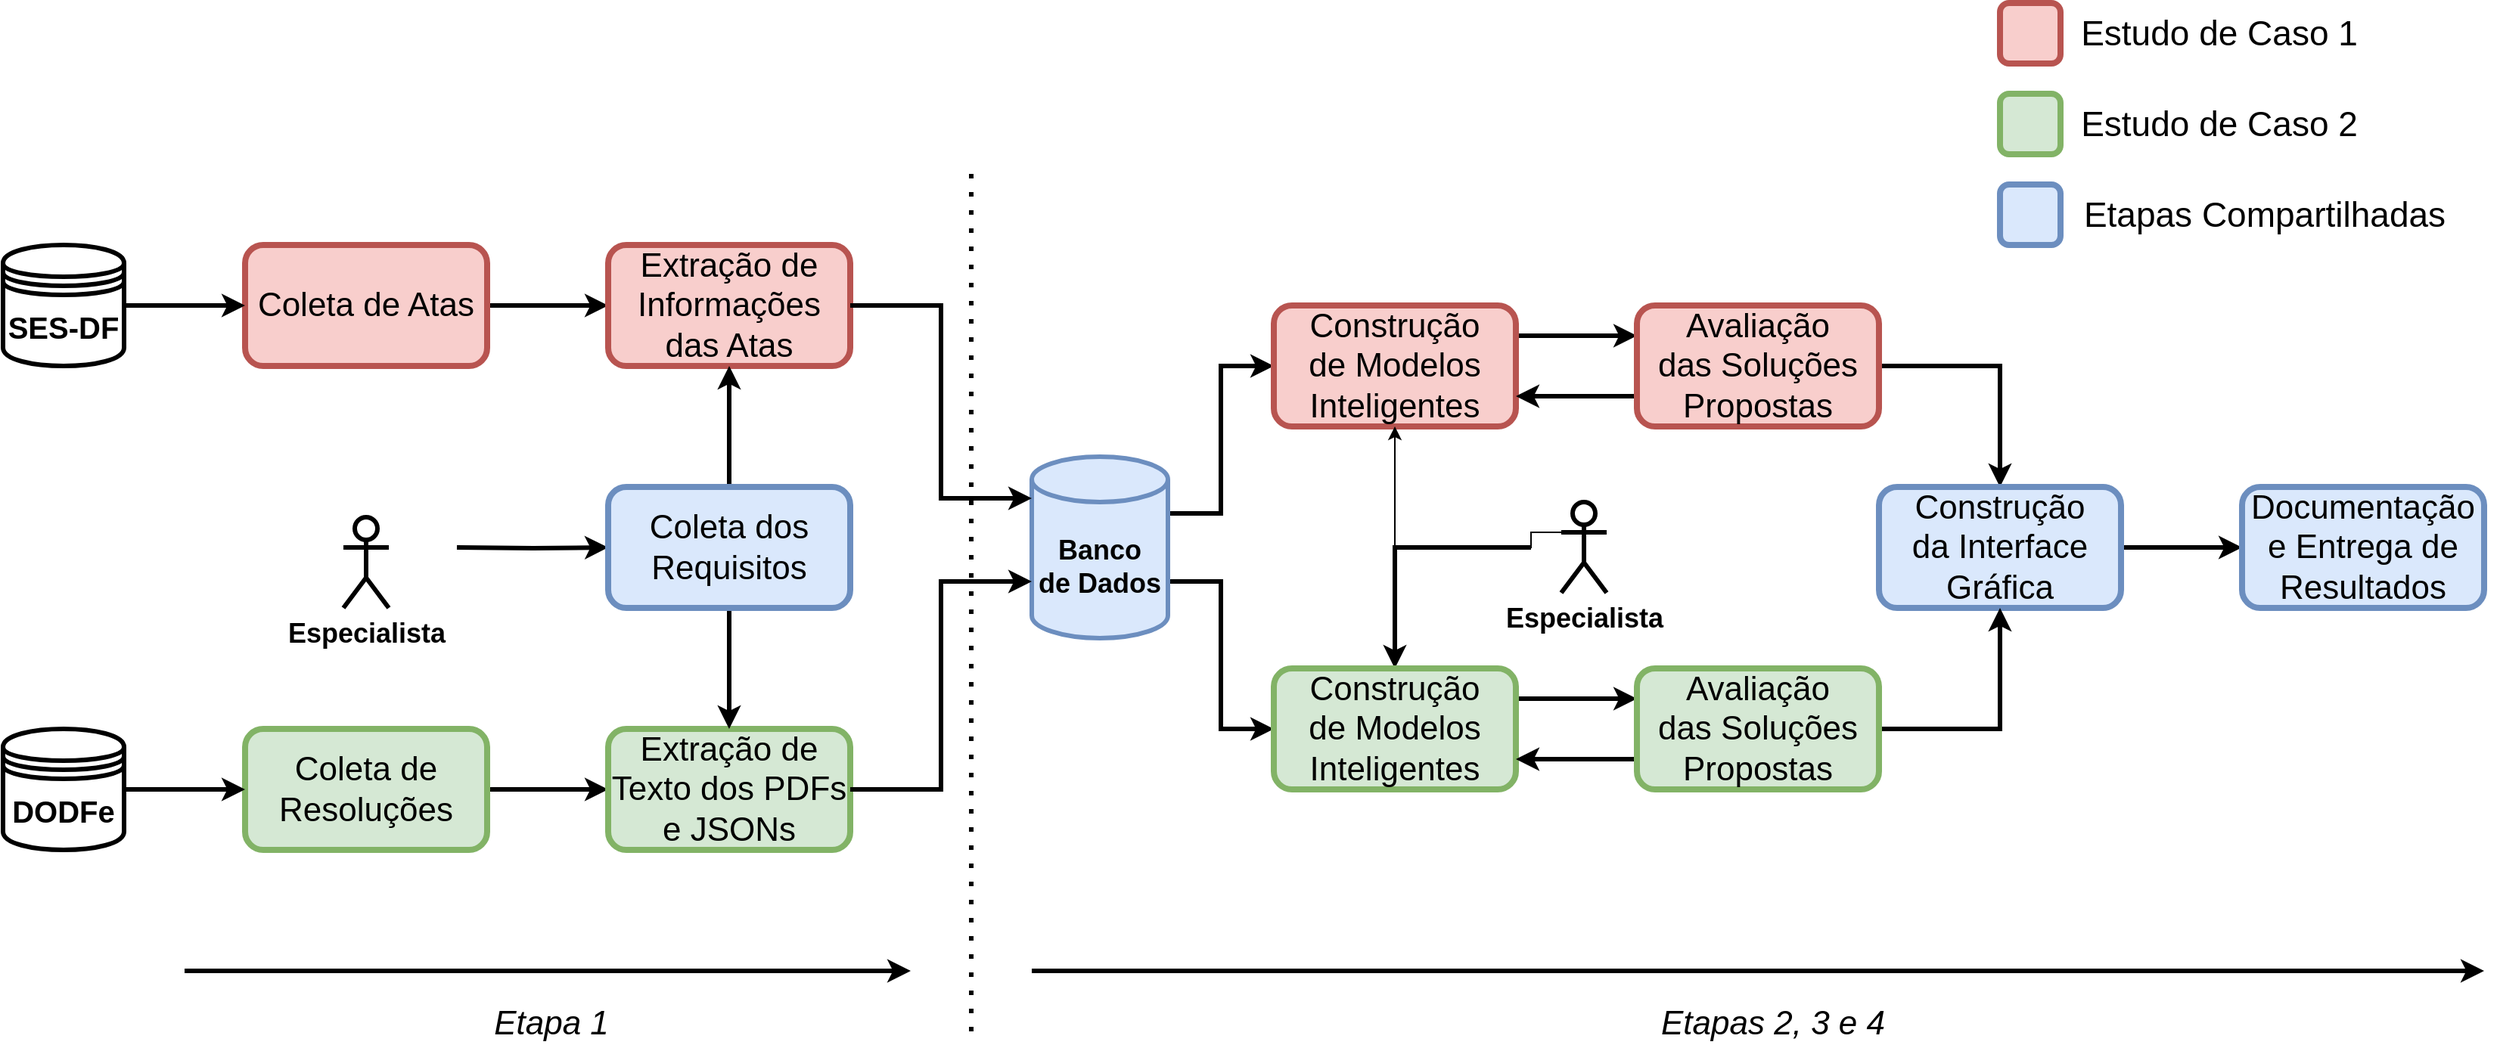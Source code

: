 <mxfile version="24.7.7">
  <diagram name="Page-1" id="l7CyhxpI5VRQu8naBMbO">
    <mxGraphModel dx="1362" dy="1893" grid="1" gridSize="10" guides="1" tooltips="1" connect="1" arrows="1" fold="1" page="1" pageScale="1" pageWidth="850" pageHeight="1100" math="0" shadow="0">
      <root>
        <mxCell id="0" />
        <mxCell id="1" parent="0" />
        <mxCell id="gDCcF5d6qkvEwwHPVIK9-13" style="edgeStyle=orthogonalEdgeStyle;rounded=0;orthogonalLoop=1;jettySize=auto;html=1;exitX=1;exitY=0.5;exitDx=0;exitDy=0;entryX=0;entryY=0.5;entryDx=0;entryDy=0;strokeWidth=3;" edge="1" parent="1" source="gDCcF5d6qkvEwwHPVIK9-1" target="gDCcF5d6qkvEwwHPVIK9-12">
          <mxGeometry relative="1" as="geometry" />
        </mxCell>
        <mxCell id="gDCcF5d6qkvEwwHPVIK9-1" value="Coleta de Atas" style="rounded=1;whiteSpace=wrap;html=1;fontSize=22;strokeWidth=4;fillColor=#f8cecc;strokeColor=#b85450;" vertex="1" parent="1">
          <mxGeometry x="200" y="80" width="160" height="80" as="geometry" />
        </mxCell>
        <mxCell id="gDCcF5d6qkvEwwHPVIK9-23" style="edgeStyle=orthogonalEdgeStyle;rounded=0;orthogonalLoop=1;jettySize=auto;html=1;exitX=1;exitY=0.5;exitDx=0;exitDy=0;entryX=0;entryY=0.5;entryDx=0;entryDy=0;strokeWidth=3;" edge="1" parent="1" source="gDCcF5d6qkvEwwHPVIK9-2" target="gDCcF5d6qkvEwwHPVIK9-14">
          <mxGeometry relative="1" as="geometry" />
        </mxCell>
        <mxCell id="gDCcF5d6qkvEwwHPVIK9-2" value="Coleta de Resoluções" style="rounded=1;whiteSpace=wrap;html=1;fontSize=22;strokeWidth=4;fillColor=#d5e8d4;strokeColor=#82b366;" vertex="1" parent="1">
          <mxGeometry x="200" y="400" width="160" height="80" as="geometry" />
        </mxCell>
        <mxCell id="gDCcF5d6qkvEwwHPVIK9-6" style="edgeStyle=orthogonalEdgeStyle;rounded=0;orthogonalLoop=1;jettySize=auto;html=1;entryX=0;entryY=0.5;entryDx=0;entryDy=0;strokeWidth=3;" edge="1" parent="1" source="gDCcF5d6qkvEwwHPVIK9-3" target="gDCcF5d6qkvEwwHPVIK9-2">
          <mxGeometry relative="1" as="geometry" />
        </mxCell>
        <mxCell id="gDCcF5d6qkvEwwHPVIK9-3" value="&lt;font style=&quot;font-size: 20px;&quot;&gt;&lt;b&gt;DODFe&lt;/b&gt;&lt;/font&gt;" style="shape=datastore;whiteSpace=wrap;html=1;strokeWidth=3;" vertex="1" parent="1">
          <mxGeometry x="40" y="400" width="80" height="80" as="geometry" />
        </mxCell>
        <mxCell id="gDCcF5d6qkvEwwHPVIK9-5" style="edgeStyle=orthogonalEdgeStyle;rounded=0;orthogonalLoop=1;jettySize=auto;html=1;exitX=1;exitY=0.5;exitDx=0;exitDy=0;entryX=0;entryY=0.5;entryDx=0;entryDy=0;strokeWidth=3;" edge="1" parent="1" source="gDCcF5d6qkvEwwHPVIK9-4" target="gDCcF5d6qkvEwwHPVIK9-1">
          <mxGeometry relative="1" as="geometry" />
        </mxCell>
        <mxCell id="gDCcF5d6qkvEwwHPVIK9-4" value="&lt;font style=&quot;font-size: 20px;&quot;&gt;&lt;b&gt;SES-DF&lt;/b&gt;&lt;/font&gt;" style="shape=datastore;whiteSpace=wrap;html=1;strokeWidth=3;" vertex="1" parent="1">
          <mxGeometry x="40" y="80" width="80" height="80" as="geometry" />
        </mxCell>
        <mxCell id="gDCcF5d6qkvEwwHPVIK9-12" value="Extração de Informações das Atas" style="rounded=1;whiteSpace=wrap;html=1;fontSize=22;strokeWidth=4;fillColor=#f8cecc;strokeColor=#b85450;" vertex="1" parent="1">
          <mxGeometry x="440" y="80" width="160" height="80" as="geometry" />
        </mxCell>
        <mxCell id="gDCcF5d6qkvEwwHPVIK9-14" value="Extração de&lt;div style=&quot;font-size: 22px;&quot;&gt;Texto dos PDFs&lt;/div&gt;&lt;div style=&quot;font-size: 22px;&quot;&gt;e JSONs&lt;/div&gt;" style="rounded=1;whiteSpace=wrap;html=1;fontSize=22;strokeWidth=4;fillColor=#d5e8d4;strokeColor=#82b366;" vertex="1" parent="1">
          <mxGeometry x="440.0" y="400" width="160" height="80" as="geometry" />
        </mxCell>
        <mxCell id="gDCcF5d6qkvEwwHPVIK9-21" style="edgeStyle=orthogonalEdgeStyle;rounded=0;orthogonalLoop=1;jettySize=auto;html=1;strokeWidth=3;" edge="1" parent="1" target="gDCcF5d6qkvEwwHPVIK9-19">
          <mxGeometry relative="1" as="geometry">
            <mxPoint x="340" y="280" as="sourcePoint" />
          </mxGeometry>
        </mxCell>
        <mxCell id="gDCcF5d6qkvEwwHPVIK9-18" value="Especialista" style="shape=umlActor;verticalLabelPosition=bottom;verticalAlign=top;html=1;outlineConnect=0;strokeWidth=3;fontSize=18;fontStyle=1" vertex="1" parent="1">
          <mxGeometry x="265" y="260" width="30" height="60" as="geometry" />
        </mxCell>
        <mxCell id="gDCcF5d6qkvEwwHPVIK9-26" style="edgeStyle=orthogonalEdgeStyle;rounded=0;orthogonalLoop=1;jettySize=auto;html=1;strokeWidth=3;" edge="1" parent="1" source="gDCcF5d6qkvEwwHPVIK9-19" target="gDCcF5d6qkvEwwHPVIK9-12">
          <mxGeometry relative="1" as="geometry">
            <mxPoint x="510" y="20" as="targetPoint" />
          </mxGeometry>
        </mxCell>
        <mxCell id="gDCcF5d6qkvEwwHPVIK9-32" style="edgeStyle=orthogonalEdgeStyle;rounded=0;orthogonalLoop=1;jettySize=auto;html=1;exitX=0.5;exitY=1;exitDx=0;exitDy=0;entryX=0.5;entryY=0;entryDx=0;entryDy=0;strokeWidth=3;" edge="1" parent="1" source="gDCcF5d6qkvEwwHPVIK9-19" target="gDCcF5d6qkvEwwHPVIK9-14">
          <mxGeometry relative="1" as="geometry" />
        </mxCell>
        <mxCell id="gDCcF5d6qkvEwwHPVIK9-19" value="Coleta dos&lt;div style=&quot;font-size: 22px;&quot;&gt;Requisitos&lt;/div&gt;" style="rounded=1;whiteSpace=wrap;html=1;fontSize=22;strokeWidth=4;fillColor=#dae8fc;strokeColor=#6c8ebf;" vertex="1" parent="1">
          <mxGeometry x="440.0" y="240" width="160" height="80" as="geometry" />
        </mxCell>
        <mxCell id="gDCcF5d6qkvEwwHPVIK9-37" style="edgeStyle=orthogonalEdgeStyle;rounded=0;orthogonalLoop=1;jettySize=auto;html=1;exitX=1;exitY=0;exitDx=0;exitDy=37.5;exitPerimeter=0;strokeWidth=3;entryX=0;entryY=0.5;entryDx=0;entryDy=0;" edge="1" parent="1" source="gDCcF5d6qkvEwwHPVIK9-25" target="gDCcF5d6qkvEwwHPVIK9-34">
          <mxGeometry relative="1" as="geometry" />
        </mxCell>
        <mxCell id="gDCcF5d6qkvEwwHPVIK9-68" style="edgeStyle=orthogonalEdgeStyle;rounded=0;orthogonalLoop=1;jettySize=auto;html=1;exitX=1;exitY=0;exitDx=0;exitDy=82.5;exitPerimeter=0;entryX=0;entryY=0.5;entryDx=0;entryDy=0;strokeWidth=3;" edge="1" parent="1" source="gDCcF5d6qkvEwwHPVIK9-25" target="gDCcF5d6qkvEwwHPVIK9-55">
          <mxGeometry relative="1" as="geometry" />
        </mxCell>
        <mxCell id="gDCcF5d6qkvEwwHPVIK9-25" value="Banco&lt;div style=&quot;font-size: 18px;&quot;&gt;de Dados&lt;/div&gt;" style="shape=cylinder3;whiteSpace=wrap;html=1;boundedLbl=1;backgroundOutline=1;size=15;fontSize=18;fontStyle=1;strokeWidth=3;fillColor=#dae8fc;strokeColor=#6c8ebf;" vertex="1" parent="1">
          <mxGeometry x="720" y="220" width="90" height="120" as="geometry" />
        </mxCell>
        <mxCell id="gDCcF5d6qkvEwwHPVIK9-27" style="edgeStyle=orthogonalEdgeStyle;rounded=0;orthogonalLoop=1;jettySize=auto;html=1;entryX=0;entryY=0;entryDx=0;entryDy=27.5;entryPerimeter=0;strokeWidth=3;" edge="1" parent="1" source="gDCcF5d6qkvEwwHPVIK9-12" target="gDCcF5d6qkvEwwHPVIK9-25">
          <mxGeometry relative="1" as="geometry" />
        </mxCell>
        <mxCell id="gDCcF5d6qkvEwwHPVIK9-28" style="edgeStyle=orthogonalEdgeStyle;rounded=0;orthogonalLoop=1;jettySize=auto;html=1;entryX=0;entryY=0;entryDx=0;entryDy=82.5;entryPerimeter=0;strokeWidth=3;" edge="1" parent="1" source="gDCcF5d6qkvEwwHPVIK9-14" target="gDCcF5d6qkvEwwHPVIK9-25">
          <mxGeometry relative="1" as="geometry" />
        </mxCell>
        <mxCell id="gDCcF5d6qkvEwwHPVIK9-38" style="edgeStyle=orthogonalEdgeStyle;rounded=0;orthogonalLoop=1;jettySize=auto;html=1;strokeWidth=3;fillColor=#f8cecc;strokeColor=#000000;entryX=0;entryY=0.25;entryDx=0;entryDy=0;exitX=1;exitY=0.25;exitDx=0;exitDy=0;" edge="1" parent="1" source="gDCcF5d6qkvEwwHPVIK9-34" target="gDCcF5d6qkvEwwHPVIK9-39">
          <mxGeometry relative="1" as="geometry">
            <mxPoint x="1120" y="120" as="targetPoint" />
          </mxGeometry>
        </mxCell>
        <mxCell id="gDCcF5d6qkvEwwHPVIK9-34" value="Construção&lt;div&gt;de Modelos Inteligentes&lt;/div&gt;" style="rounded=1;whiteSpace=wrap;html=1;fontSize=22;strokeWidth=4;fillColor=#f8cecc;strokeColor=#b85450;" vertex="1" parent="1">
          <mxGeometry x="880" y="120" width="160" height="80" as="geometry" />
        </mxCell>
        <mxCell id="gDCcF5d6qkvEwwHPVIK9-66" style="edgeStyle=orthogonalEdgeStyle;rounded=0;orthogonalLoop=1;jettySize=auto;html=1;strokeWidth=3;" edge="1" parent="1" source="gDCcF5d6qkvEwwHPVIK9-39" target="gDCcF5d6qkvEwwHPVIK9-57">
          <mxGeometry relative="1" as="geometry">
            <Array as="points">
              <mxPoint x="1360" y="160" />
            </Array>
          </mxGeometry>
        </mxCell>
        <mxCell id="gDCcF5d6qkvEwwHPVIK9-77" style="edgeStyle=orthogonalEdgeStyle;rounded=0;orthogonalLoop=1;jettySize=auto;html=1;exitX=0;exitY=0.75;exitDx=0;exitDy=0;entryX=1;entryY=0.75;entryDx=0;entryDy=0;strokeWidth=3;" edge="1" parent="1" source="gDCcF5d6qkvEwwHPVIK9-39" target="gDCcF5d6qkvEwwHPVIK9-34">
          <mxGeometry relative="1" as="geometry" />
        </mxCell>
        <mxCell id="gDCcF5d6qkvEwwHPVIK9-39" value="Avaliação&lt;div&gt;das Soluções&lt;/div&gt;&lt;div&gt;Propostas&lt;/div&gt;" style="rounded=1;whiteSpace=wrap;html=1;fontSize=22;strokeWidth=4;fillColor=#f8cecc;strokeColor=#b85450;" vertex="1" parent="1">
          <mxGeometry x="1120" y="120" width="160" height="80" as="geometry" />
        </mxCell>
        <mxCell id="gDCcF5d6qkvEwwHPVIK9-46" value="" style="endArrow=classic;html=1;rounded=0;strokeWidth=3;" edge="1" parent="1">
          <mxGeometry width="50" height="50" relative="1" as="geometry">
            <mxPoint x="160" y="560" as="sourcePoint" />
            <mxPoint x="640" y="560" as="targetPoint" />
          </mxGeometry>
        </mxCell>
        <mxCell id="gDCcF5d6qkvEwwHPVIK9-47" value="Etapa 1" style="text;html=1;align=center;verticalAlign=middle;whiteSpace=wrap;rounded=0;fontSize=22;fontStyle=2" vertex="1" parent="1">
          <mxGeometry x="350" y="580" width="105" height="30" as="geometry" />
        </mxCell>
        <mxCell id="gDCcF5d6qkvEwwHPVIK9-48" value="" style="rounded=1;whiteSpace=wrap;html=1;fontSize=22;strokeWidth=4;fillColor=#f8cecc;strokeColor=#b85450;" vertex="1" parent="1">
          <mxGeometry x="1360" y="-80" width="40" height="40" as="geometry" />
        </mxCell>
        <mxCell id="gDCcF5d6qkvEwwHPVIK9-49" value="Estudo de Caso 1" style="text;html=1;align=center;verticalAlign=middle;whiteSpace=wrap;rounded=0;fontSize=23;" vertex="1" parent="1">
          <mxGeometry x="1400" y="-75" width="210" height="30" as="geometry" />
        </mxCell>
        <mxCell id="gDCcF5d6qkvEwwHPVIK9-50" value="" style="rounded=1;whiteSpace=wrap;html=1;fontSize=22;strokeWidth=4;fillColor=#d5e8d4;strokeColor=#82b366;" vertex="1" parent="1">
          <mxGeometry x="1360" y="-20" width="40" height="40" as="geometry" />
        </mxCell>
        <mxCell id="gDCcF5d6qkvEwwHPVIK9-51" value="Estudo de Caso 2" style="text;html=1;align=center;verticalAlign=middle;whiteSpace=wrap;rounded=0;fontSize=23;" vertex="1" parent="1">
          <mxGeometry x="1400" y="-15" width="210" height="30" as="geometry" />
        </mxCell>
        <mxCell id="gDCcF5d6qkvEwwHPVIK9-52" value="" style="endArrow=none;dashed=1;html=1;dashPattern=1 3;strokeWidth=3;rounded=0;" edge="1" parent="1">
          <mxGeometry width="50" height="50" relative="1" as="geometry">
            <mxPoint x="680" y="600" as="sourcePoint" />
            <mxPoint x="680" y="30" as="targetPoint" />
          </mxGeometry>
        </mxCell>
        <mxCell id="gDCcF5d6qkvEwwHPVIK9-72" style="edgeStyle=orthogonalEdgeStyle;rounded=0;orthogonalLoop=1;jettySize=auto;html=1;strokeWidth=3;" edge="1" parent="1" target="gDCcF5d6qkvEwwHPVIK9-55">
          <mxGeometry relative="1" as="geometry">
            <mxPoint x="1050" y="280" as="sourcePoint" />
            <Array as="points">
              <mxPoint x="1050" y="280" />
              <mxPoint x="960" y="280" />
            </Array>
          </mxGeometry>
        </mxCell>
        <mxCell id="gDCcF5d6qkvEwwHPVIK9-80" style="edgeStyle=orthogonalEdgeStyle;rounded=0;orthogonalLoop=1;jettySize=auto;html=1;exitX=0;exitY=0.333;exitDx=0;exitDy=0;exitPerimeter=0;entryX=0.5;entryY=1;entryDx=0;entryDy=0;" edge="1" parent="1" source="gDCcF5d6qkvEwwHPVIK9-53" target="gDCcF5d6qkvEwwHPVIK9-34">
          <mxGeometry relative="1" as="geometry">
            <Array as="points">
              <mxPoint x="1050" y="270" />
              <mxPoint x="1050" y="280" />
              <mxPoint x="960" y="280" />
            </Array>
          </mxGeometry>
        </mxCell>
        <mxCell id="gDCcF5d6qkvEwwHPVIK9-53" value="Especialista" style="shape=umlActor;verticalLabelPosition=bottom;verticalAlign=top;html=1;outlineConnect=0;strokeWidth=3;fontSize=18;fontStyle=1" vertex="1" parent="1">
          <mxGeometry x="1070" y="250" width="30" height="60" as="geometry" />
        </mxCell>
        <mxCell id="gDCcF5d6qkvEwwHPVIK9-67" style="edgeStyle=orthogonalEdgeStyle;rounded=0;orthogonalLoop=1;jettySize=auto;html=1;exitX=1;exitY=0.25;exitDx=0;exitDy=0;entryX=0;entryY=0.25;entryDx=0;entryDy=0;strokeWidth=3;" edge="1" parent="1" source="gDCcF5d6qkvEwwHPVIK9-55" target="gDCcF5d6qkvEwwHPVIK9-59">
          <mxGeometry relative="1" as="geometry" />
        </mxCell>
        <mxCell id="gDCcF5d6qkvEwwHPVIK9-55" value="Construção&lt;div&gt;de Modelos Inteligentes&lt;/div&gt;" style="rounded=1;whiteSpace=wrap;html=1;fontSize=22;strokeWidth=4;fillColor=#d5e8d4;strokeColor=#82b366;" vertex="1" parent="1">
          <mxGeometry x="880" y="360" width="160" height="80" as="geometry" />
        </mxCell>
        <mxCell id="gDCcF5d6qkvEwwHPVIK9-70" style="edgeStyle=orthogonalEdgeStyle;rounded=0;orthogonalLoop=1;jettySize=auto;html=1;exitX=1;exitY=0.5;exitDx=0;exitDy=0;entryX=0;entryY=0.5;entryDx=0;entryDy=0;strokeWidth=3;" edge="1" parent="1" source="gDCcF5d6qkvEwwHPVIK9-57" target="gDCcF5d6qkvEwwHPVIK9-60">
          <mxGeometry relative="1" as="geometry" />
        </mxCell>
        <mxCell id="gDCcF5d6qkvEwwHPVIK9-57" value="Construção&lt;div&gt;da Interface Gráfica&lt;/div&gt;" style="rounded=1;whiteSpace=wrap;html=1;fontSize=22;strokeWidth=4;fillColor=#dae8fc;strokeColor=#6c8ebf;" vertex="1" parent="1">
          <mxGeometry x="1280" y="240" width="160" height="80" as="geometry" />
        </mxCell>
        <mxCell id="gDCcF5d6qkvEwwHPVIK9-69" style="edgeStyle=orthogonalEdgeStyle;rounded=0;orthogonalLoop=1;jettySize=auto;html=1;exitX=1;exitY=0.5;exitDx=0;exitDy=0;entryX=0.5;entryY=1;entryDx=0;entryDy=0;strokeWidth=3;" edge="1" parent="1" source="gDCcF5d6qkvEwwHPVIK9-59" target="gDCcF5d6qkvEwwHPVIK9-57">
          <mxGeometry relative="1" as="geometry" />
        </mxCell>
        <mxCell id="gDCcF5d6qkvEwwHPVIK9-78" style="edgeStyle=orthogonalEdgeStyle;rounded=0;orthogonalLoop=1;jettySize=auto;html=1;exitX=0;exitY=0.75;exitDx=0;exitDy=0;entryX=1;entryY=0.75;entryDx=0;entryDy=0;strokeWidth=3;" edge="1" parent="1" source="gDCcF5d6qkvEwwHPVIK9-59" target="gDCcF5d6qkvEwwHPVIK9-55">
          <mxGeometry relative="1" as="geometry" />
        </mxCell>
        <mxCell id="gDCcF5d6qkvEwwHPVIK9-59" value="Avaliação&lt;div&gt;das Soluções&lt;/div&gt;&lt;div&gt;Propostas&lt;/div&gt;" style="rounded=1;whiteSpace=wrap;html=1;fontSize=22;strokeWidth=4;fillColor=#d5e8d4;strokeColor=#82b366;" vertex="1" parent="1">
          <mxGeometry x="1120" y="360" width="160" height="80" as="geometry" />
        </mxCell>
        <mxCell id="gDCcF5d6qkvEwwHPVIK9-60" value="Documentação&lt;div&gt;e Entrega de Resultados&lt;/div&gt;" style="rounded=1;whiteSpace=wrap;html=1;fontSize=22;strokeWidth=4;fillColor=#dae8fc;strokeColor=#6c8ebf;" vertex="1" parent="1">
          <mxGeometry x="1520" y="240" width="160" height="80" as="geometry" />
        </mxCell>
        <mxCell id="gDCcF5d6qkvEwwHPVIK9-63" value="" style="rounded=1;whiteSpace=wrap;html=1;fontSize=22;strokeWidth=4;fillColor=#dae8fc;strokeColor=#6c8ebf;" vertex="1" parent="1">
          <mxGeometry x="1360" y="40" width="40" height="40" as="geometry" />
        </mxCell>
        <mxCell id="gDCcF5d6qkvEwwHPVIK9-64" value="Etapas Compartilhadas" style="text;html=1;align=center;verticalAlign=middle;whiteSpace=wrap;rounded=0;fontSize=23;" vertex="1" parent="1">
          <mxGeometry x="1400" y="45" width="270" height="30" as="geometry" />
        </mxCell>
        <mxCell id="gDCcF5d6qkvEwwHPVIK9-75" value="" style="endArrow=classic;html=1;rounded=0;strokeWidth=3;" edge="1" parent="1">
          <mxGeometry width="50" height="50" relative="1" as="geometry">
            <mxPoint x="720" y="560" as="sourcePoint" />
            <mxPoint x="1680" y="560" as="targetPoint" />
          </mxGeometry>
        </mxCell>
        <mxCell id="gDCcF5d6qkvEwwHPVIK9-76" value="Etapas 2, 3 e 4" style="text;html=1;align=center;verticalAlign=middle;whiteSpace=wrap;rounded=0;fontSize=22;fontStyle=2" vertex="1" parent="1">
          <mxGeometry x="1120" y="580" width="180" height="30" as="geometry" />
        </mxCell>
      </root>
    </mxGraphModel>
  </diagram>
</mxfile>
